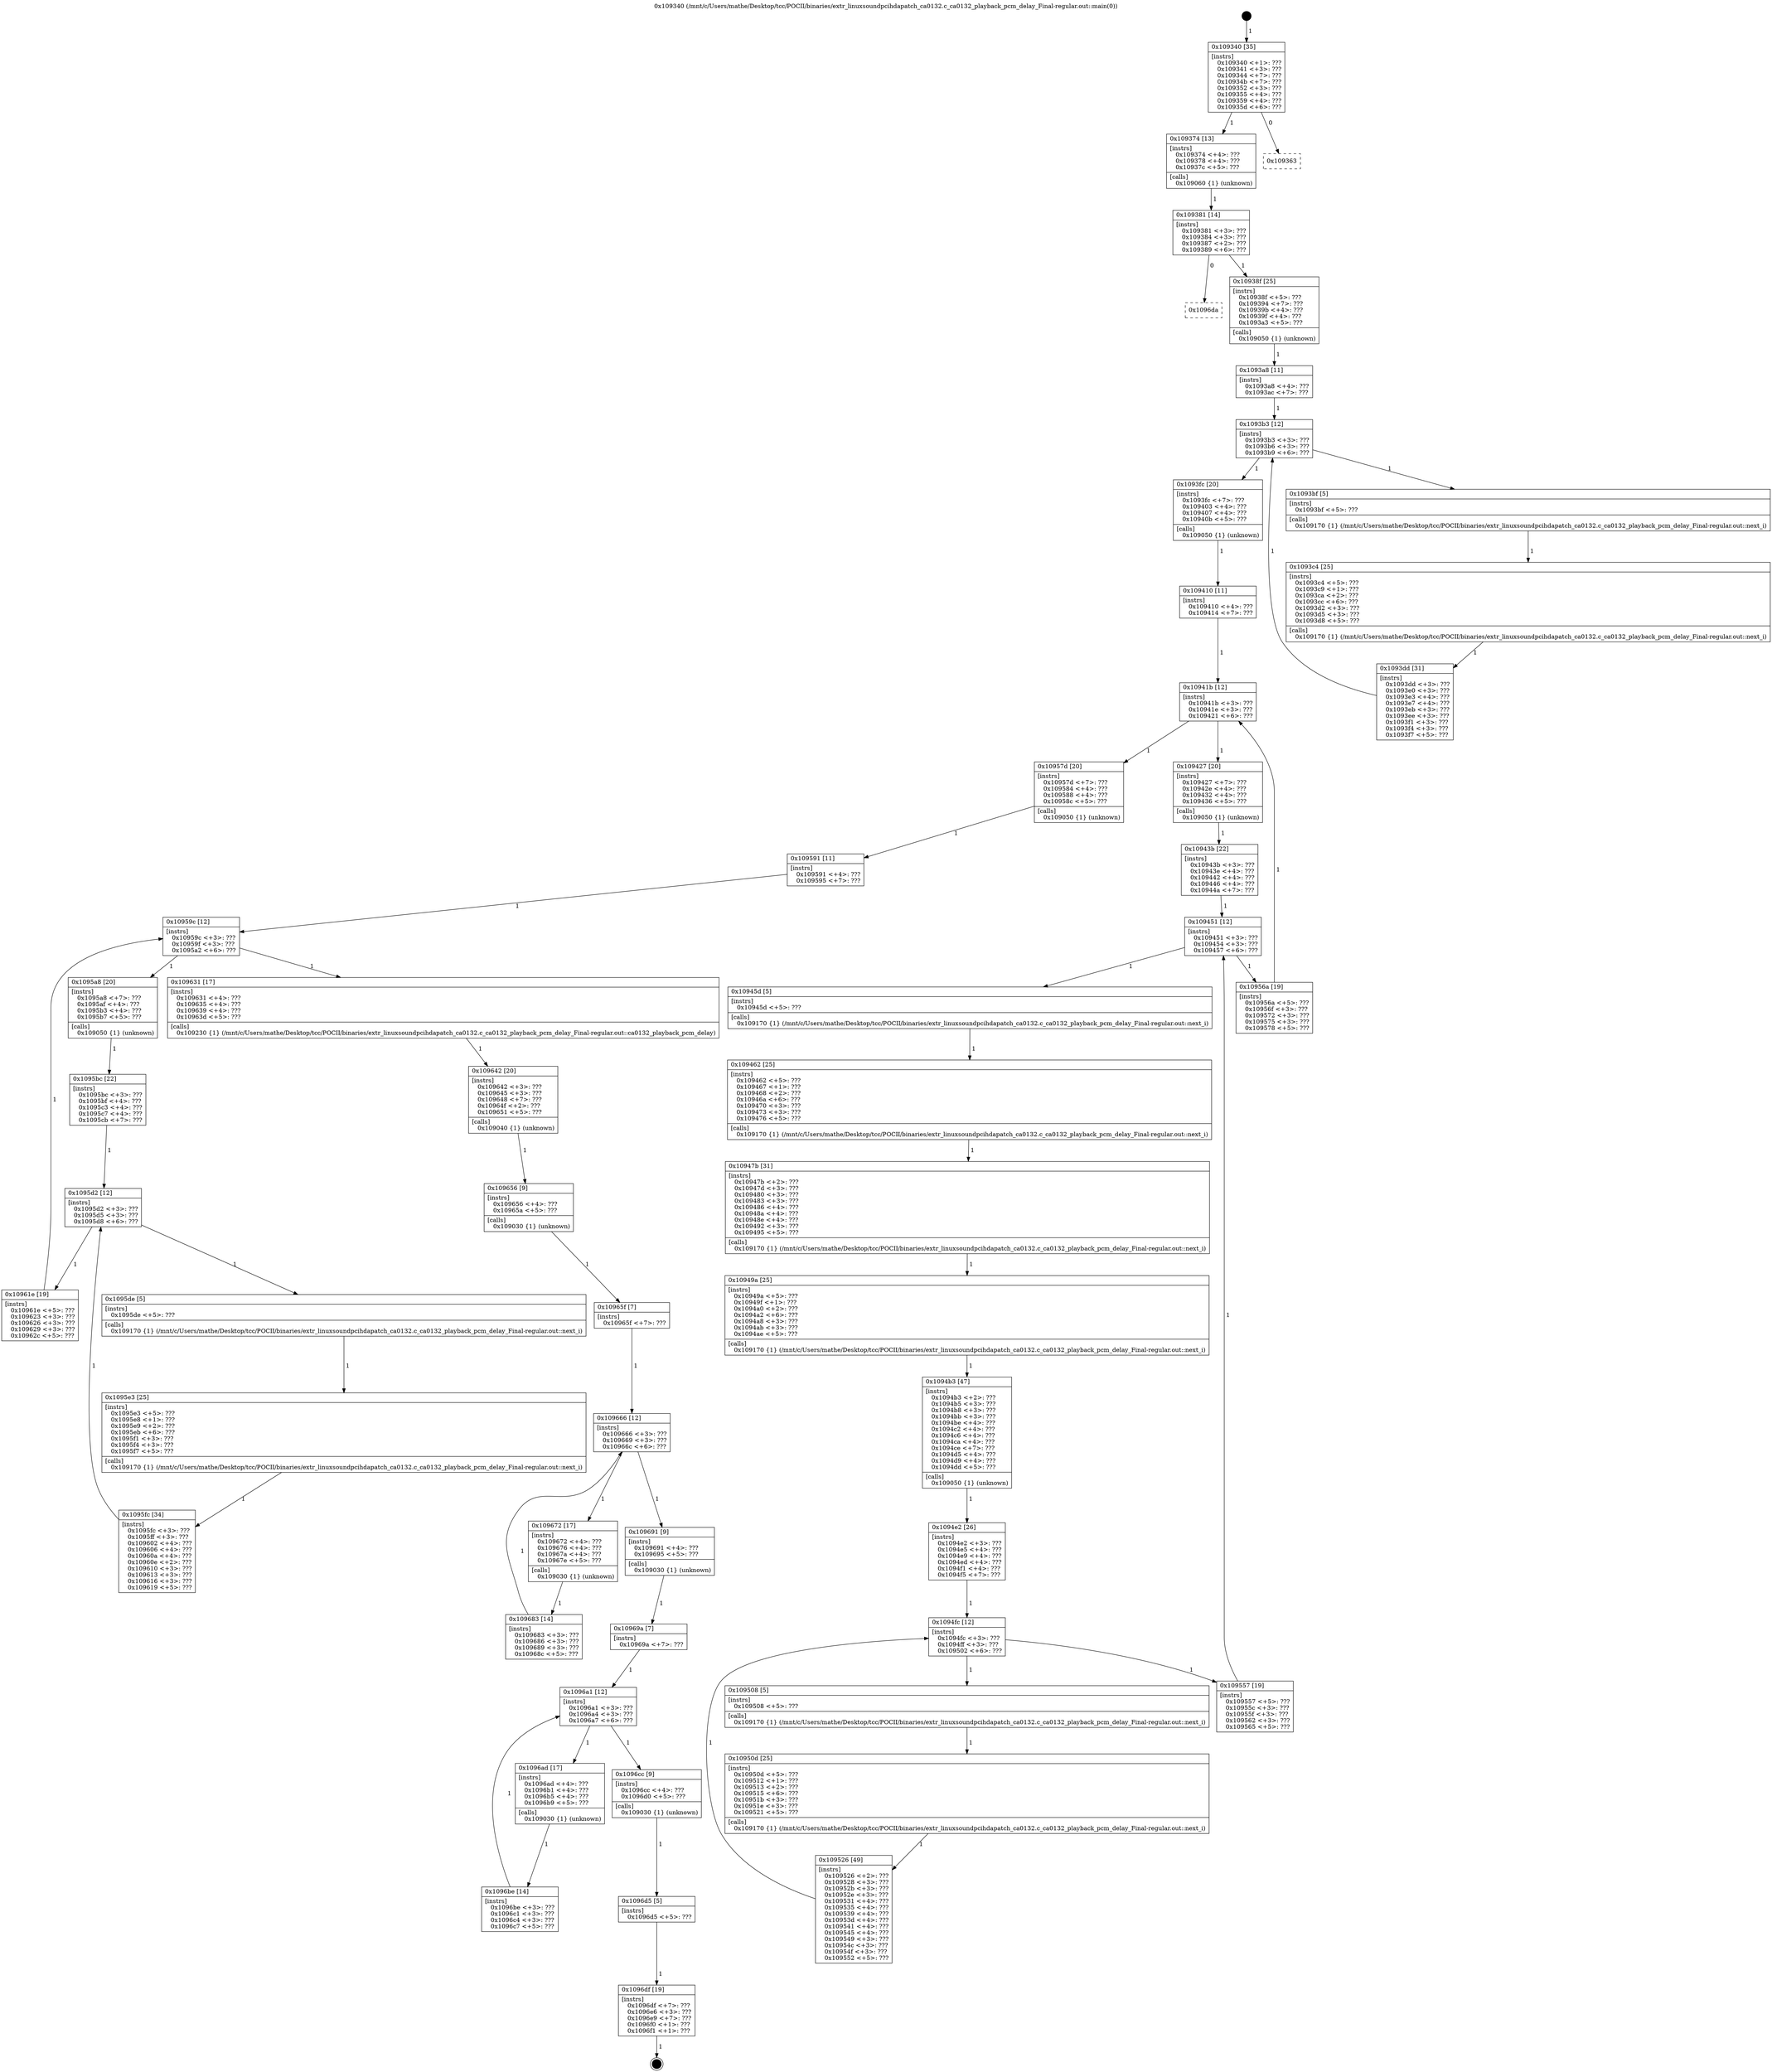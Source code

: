 digraph "0x109340" {
  label = "0x109340 (/mnt/c/Users/mathe/Desktop/tcc/POCII/binaries/extr_linuxsoundpcihdapatch_ca0132.c_ca0132_playback_pcm_delay_Final-regular.out::main(0))"
  labelloc = "t"
  node[shape=record]

  Entry [label="",width=0.3,height=0.3,shape=circle,fillcolor=black,style=filled]
  "0x109340" [label="{
     0x109340 [35]\l
     | [instrs]\l
     &nbsp;&nbsp;0x109340 \<+1\>: ???\l
     &nbsp;&nbsp;0x109341 \<+3\>: ???\l
     &nbsp;&nbsp;0x109344 \<+7\>: ???\l
     &nbsp;&nbsp;0x10934b \<+7\>: ???\l
     &nbsp;&nbsp;0x109352 \<+3\>: ???\l
     &nbsp;&nbsp;0x109355 \<+4\>: ???\l
     &nbsp;&nbsp;0x109359 \<+4\>: ???\l
     &nbsp;&nbsp;0x10935d \<+6\>: ???\l
  }"]
  "0x109374" [label="{
     0x109374 [13]\l
     | [instrs]\l
     &nbsp;&nbsp;0x109374 \<+4\>: ???\l
     &nbsp;&nbsp;0x109378 \<+4\>: ???\l
     &nbsp;&nbsp;0x10937c \<+5\>: ???\l
     | [calls]\l
     &nbsp;&nbsp;0x109060 \{1\} (unknown)\l
  }"]
  "0x109363" [label="{
     0x109363\l
  }", style=dashed]
  "0x109381" [label="{
     0x109381 [14]\l
     | [instrs]\l
     &nbsp;&nbsp;0x109381 \<+3\>: ???\l
     &nbsp;&nbsp;0x109384 \<+3\>: ???\l
     &nbsp;&nbsp;0x109387 \<+2\>: ???\l
     &nbsp;&nbsp;0x109389 \<+6\>: ???\l
  }"]
  "0x1096da" [label="{
     0x1096da\l
  }", style=dashed]
  "0x10938f" [label="{
     0x10938f [25]\l
     | [instrs]\l
     &nbsp;&nbsp;0x10938f \<+5\>: ???\l
     &nbsp;&nbsp;0x109394 \<+7\>: ???\l
     &nbsp;&nbsp;0x10939b \<+4\>: ???\l
     &nbsp;&nbsp;0x10939f \<+4\>: ???\l
     &nbsp;&nbsp;0x1093a3 \<+5\>: ???\l
     | [calls]\l
     &nbsp;&nbsp;0x109050 \{1\} (unknown)\l
  }"]
  Exit [label="",width=0.3,height=0.3,shape=circle,fillcolor=black,style=filled,peripheries=2]
  "0x1093b3" [label="{
     0x1093b3 [12]\l
     | [instrs]\l
     &nbsp;&nbsp;0x1093b3 \<+3\>: ???\l
     &nbsp;&nbsp;0x1093b6 \<+3\>: ???\l
     &nbsp;&nbsp;0x1093b9 \<+6\>: ???\l
  }"]
  "0x1093fc" [label="{
     0x1093fc [20]\l
     | [instrs]\l
     &nbsp;&nbsp;0x1093fc \<+7\>: ???\l
     &nbsp;&nbsp;0x109403 \<+4\>: ???\l
     &nbsp;&nbsp;0x109407 \<+4\>: ???\l
     &nbsp;&nbsp;0x10940b \<+5\>: ???\l
     | [calls]\l
     &nbsp;&nbsp;0x109050 \{1\} (unknown)\l
  }"]
  "0x1093bf" [label="{
     0x1093bf [5]\l
     | [instrs]\l
     &nbsp;&nbsp;0x1093bf \<+5\>: ???\l
     | [calls]\l
     &nbsp;&nbsp;0x109170 \{1\} (/mnt/c/Users/mathe/Desktop/tcc/POCII/binaries/extr_linuxsoundpcihdapatch_ca0132.c_ca0132_playback_pcm_delay_Final-regular.out::next_i)\l
  }"]
  "0x1093c4" [label="{
     0x1093c4 [25]\l
     | [instrs]\l
     &nbsp;&nbsp;0x1093c4 \<+5\>: ???\l
     &nbsp;&nbsp;0x1093c9 \<+1\>: ???\l
     &nbsp;&nbsp;0x1093ca \<+2\>: ???\l
     &nbsp;&nbsp;0x1093cc \<+6\>: ???\l
     &nbsp;&nbsp;0x1093d2 \<+3\>: ???\l
     &nbsp;&nbsp;0x1093d5 \<+3\>: ???\l
     &nbsp;&nbsp;0x1093d8 \<+5\>: ???\l
     | [calls]\l
     &nbsp;&nbsp;0x109170 \{1\} (/mnt/c/Users/mathe/Desktop/tcc/POCII/binaries/extr_linuxsoundpcihdapatch_ca0132.c_ca0132_playback_pcm_delay_Final-regular.out::next_i)\l
  }"]
  "0x1093dd" [label="{
     0x1093dd [31]\l
     | [instrs]\l
     &nbsp;&nbsp;0x1093dd \<+3\>: ???\l
     &nbsp;&nbsp;0x1093e0 \<+3\>: ???\l
     &nbsp;&nbsp;0x1093e3 \<+4\>: ???\l
     &nbsp;&nbsp;0x1093e7 \<+4\>: ???\l
     &nbsp;&nbsp;0x1093eb \<+3\>: ???\l
     &nbsp;&nbsp;0x1093ee \<+3\>: ???\l
     &nbsp;&nbsp;0x1093f1 \<+3\>: ???\l
     &nbsp;&nbsp;0x1093f4 \<+3\>: ???\l
     &nbsp;&nbsp;0x1093f7 \<+5\>: ???\l
  }"]
  "0x1093a8" [label="{
     0x1093a8 [11]\l
     | [instrs]\l
     &nbsp;&nbsp;0x1093a8 \<+4\>: ???\l
     &nbsp;&nbsp;0x1093ac \<+7\>: ???\l
  }"]
  "0x10941b" [label="{
     0x10941b [12]\l
     | [instrs]\l
     &nbsp;&nbsp;0x10941b \<+3\>: ???\l
     &nbsp;&nbsp;0x10941e \<+3\>: ???\l
     &nbsp;&nbsp;0x109421 \<+6\>: ???\l
  }"]
  "0x10957d" [label="{
     0x10957d [20]\l
     | [instrs]\l
     &nbsp;&nbsp;0x10957d \<+7\>: ???\l
     &nbsp;&nbsp;0x109584 \<+4\>: ???\l
     &nbsp;&nbsp;0x109588 \<+4\>: ???\l
     &nbsp;&nbsp;0x10958c \<+5\>: ???\l
     | [calls]\l
     &nbsp;&nbsp;0x109050 \{1\} (unknown)\l
  }"]
  "0x109427" [label="{
     0x109427 [20]\l
     | [instrs]\l
     &nbsp;&nbsp;0x109427 \<+7\>: ???\l
     &nbsp;&nbsp;0x10942e \<+4\>: ???\l
     &nbsp;&nbsp;0x109432 \<+4\>: ???\l
     &nbsp;&nbsp;0x109436 \<+5\>: ???\l
     | [calls]\l
     &nbsp;&nbsp;0x109050 \{1\} (unknown)\l
  }"]
  "0x109451" [label="{
     0x109451 [12]\l
     | [instrs]\l
     &nbsp;&nbsp;0x109451 \<+3\>: ???\l
     &nbsp;&nbsp;0x109454 \<+3\>: ???\l
     &nbsp;&nbsp;0x109457 \<+6\>: ???\l
  }"]
  "0x10956a" [label="{
     0x10956a [19]\l
     | [instrs]\l
     &nbsp;&nbsp;0x10956a \<+5\>: ???\l
     &nbsp;&nbsp;0x10956f \<+3\>: ???\l
     &nbsp;&nbsp;0x109572 \<+3\>: ???\l
     &nbsp;&nbsp;0x109575 \<+3\>: ???\l
     &nbsp;&nbsp;0x109578 \<+5\>: ???\l
  }"]
  "0x10945d" [label="{
     0x10945d [5]\l
     | [instrs]\l
     &nbsp;&nbsp;0x10945d \<+5\>: ???\l
     | [calls]\l
     &nbsp;&nbsp;0x109170 \{1\} (/mnt/c/Users/mathe/Desktop/tcc/POCII/binaries/extr_linuxsoundpcihdapatch_ca0132.c_ca0132_playback_pcm_delay_Final-regular.out::next_i)\l
  }"]
  "0x109462" [label="{
     0x109462 [25]\l
     | [instrs]\l
     &nbsp;&nbsp;0x109462 \<+5\>: ???\l
     &nbsp;&nbsp;0x109467 \<+1\>: ???\l
     &nbsp;&nbsp;0x109468 \<+2\>: ???\l
     &nbsp;&nbsp;0x10946a \<+6\>: ???\l
     &nbsp;&nbsp;0x109470 \<+3\>: ???\l
     &nbsp;&nbsp;0x109473 \<+3\>: ???\l
     &nbsp;&nbsp;0x109476 \<+5\>: ???\l
     | [calls]\l
     &nbsp;&nbsp;0x109170 \{1\} (/mnt/c/Users/mathe/Desktop/tcc/POCII/binaries/extr_linuxsoundpcihdapatch_ca0132.c_ca0132_playback_pcm_delay_Final-regular.out::next_i)\l
  }"]
  "0x10947b" [label="{
     0x10947b [31]\l
     | [instrs]\l
     &nbsp;&nbsp;0x10947b \<+2\>: ???\l
     &nbsp;&nbsp;0x10947d \<+3\>: ???\l
     &nbsp;&nbsp;0x109480 \<+3\>: ???\l
     &nbsp;&nbsp;0x109483 \<+3\>: ???\l
     &nbsp;&nbsp;0x109486 \<+4\>: ???\l
     &nbsp;&nbsp;0x10948a \<+4\>: ???\l
     &nbsp;&nbsp;0x10948e \<+4\>: ???\l
     &nbsp;&nbsp;0x109492 \<+3\>: ???\l
     &nbsp;&nbsp;0x109495 \<+5\>: ???\l
     | [calls]\l
     &nbsp;&nbsp;0x109170 \{1\} (/mnt/c/Users/mathe/Desktop/tcc/POCII/binaries/extr_linuxsoundpcihdapatch_ca0132.c_ca0132_playback_pcm_delay_Final-regular.out::next_i)\l
  }"]
  "0x10949a" [label="{
     0x10949a [25]\l
     | [instrs]\l
     &nbsp;&nbsp;0x10949a \<+5\>: ???\l
     &nbsp;&nbsp;0x10949f \<+1\>: ???\l
     &nbsp;&nbsp;0x1094a0 \<+2\>: ???\l
     &nbsp;&nbsp;0x1094a2 \<+6\>: ???\l
     &nbsp;&nbsp;0x1094a8 \<+3\>: ???\l
     &nbsp;&nbsp;0x1094ab \<+3\>: ???\l
     &nbsp;&nbsp;0x1094ae \<+5\>: ???\l
     | [calls]\l
     &nbsp;&nbsp;0x109170 \{1\} (/mnt/c/Users/mathe/Desktop/tcc/POCII/binaries/extr_linuxsoundpcihdapatch_ca0132.c_ca0132_playback_pcm_delay_Final-regular.out::next_i)\l
  }"]
  "0x1094b3" [label="{
     0x1094b3 [47]\l
     | [instrs]\l
     &nbsp;&nbsp;0x1094b3 \<+2\>: ???\l
     &nbsp;&nbsp;0x1094b5 \<+3\>: ???\l
     &nbsp;&nbsp;0x1094b8 \<+3\>: ???\l
     &nbsp;&nbsp;0x1094bb \<+3\>: ???\l
     &nbsp;&nbsp;0x1094be \<+4\>: ???\l
     &nbsp;&nbsp;0x1094c2 \<+4\>: ???\l
     &nbsp;&nbsp;0x1094c6 \<+4\>: ???\l
     &nbsp;&nbsp;0x1094ca \<+4\>: ???\l
     &nbsp;&nbsp;0x1094ce \<+7\>: ???\l
     &nbsp;&nbsp;0x1094d5 \<+4\>: ???\l
     &nbsp;&nbsp;0x1094d9 \<+4\>: ???\l
     &nbsp;&nbsp;0x1094dd \<+5\>: ???\l
     | [calls]\l
     &nbsp;&nbsp;0x109050 \{1\} (unknown)\l
  }"]
  "0x1094fc" [label="{
     0x1094fc [12]\l
     | [instrs]\l
     &nbsp;&nbsp;0x1094fc \<+3\>: ???\l
     &nbsp;&nbsp;0x1094ff \<+3\>: ???\l
     &nbsp;&nbsp;0x109502 \<+6\>: ???\l
  }"]
  "0x109557" [label="{
     0x109557 [19]\l
     | [instrs]\l
     &nbsp;&nbsp;0x109557 \<+5\>: ???\l
     &nbsp;&nbsp;0x10955c \<+3\>: ???\l
     &nbsp;&nbsp;0x10955f \<+3\>: ???\l
     &nbsp;&nbsp;0x109562 \<+3\>: ???\l
     &nbsp;&nbsp;0x109565 \<+5\>: ???\l
  }"]
  "0x109508" [label="{
     0x109508 [5]\l
     | [instrs]\l
     &nbsp;&nbsp;0x109508 \<+5\>: ???\l
     | [calls]\l
     &nbsp;&nbsp;0x109170 \{1\} (/mnt/c/Users/mathe/Desktop/tcc/POCII/binaries/extr_linuxsoundpcihdapatch_ca0132.c_ca0132_playback_pcm_delay_Final-regular.out::next_i)\l
  }"]
  "0x10950d" [label="{
     0x10950d [25]\l
     | [instrs]\l
     &nbsp;&nbsp;0x10950d \<+5\>: ???\l
     &nbsp;&nbsp;0x109512 \<+1\>: ???\l
     &nbsp;&nbsp;0x109513 \<+2\>: ???\l
     &nbsp;&nbsp;0x109515 \<+6\>: ???\l
     &nbsp;&nbsp;0x10951b \<+3\>: ???\l
     &nbsp;&nbsp;0x10951e \<+3\>: ???\l
     &nbsp;&nbsp;0x109521 \<+5\>: ???\l
     | [calls]\l
     &nbsp;&nbsp;0x109170 \{1\} (/mnt/c/Users/mathe/Desktop/tcc/POCII/binaries/extr_linuxsoundpcihdapatch_ca0132.c_ca0132_playback_pcm_delay_Final-regular.out::next_i)\l
  }"]
  "0x109526" [label="{
     0x109526 [49]\l
     | [instrs]\l
     &nbsp;&nbsp;0x109526 \<+2\>: ???\l
     &nbsp;&nbsp;0x109528 \<+3\>: ???\l
     &nbsp;&nbsp;0x10952b \<+3\>: ???\l
     &nbsp;&nbsp;0x10952e \<+3\>: ???\l
     &nbsp;&nbsp;0x109531 \<+4\>: ???\l
     &nbsp;&nbsp;0x109535 \<+4\>: ???\l
     &nbsp;&nbsp;0x109539 \<+4\>: ???\l
     &nbsp;&nbsp;0x10953d \<+4\>: ???\l
     &nbsp;&nbsp;0x109541 \<+4\>: ???\l
     &nbsp;&nbsp;0x109545 \<+4\>: ???\l
     &nbsp;&nbsp;0x109549 \<+3\>: ???\l
     &nbsp;&nbsp;0x10954c \<+3\>: ???\l
     &nbsp;&nbsp;0x10954f \<+3\>: ???\l
     &nbsp;&nbsp;0x109552 \<+5\>: ???\l
  }"]
  "0x1094e2" [label="{
     0x1094e2 [26]\l
     | [instrs]\l
     &nbsp;&nbsp;0x1094e2 \<+3\>: ???\l
     &nbsp;&nbsp;0x1094e5 \<+4\>: ???\l
     &nbsp;&nbsp;0x1094e9 \<+4\>: ???\l
     &nbsp;&nbsp;0x1094ed \<+4\>: ???\l
     &nbsp;&nbsp;0x1094f1 \<+4\>: ???\l
     &nbsp;&nbsp;0x1094f5 \<+7\>: ???\l
  }"]
  "0x1096df" [label="{
     0x1096df [19]\l
     | [instrs]\l
     &nbsp;&nbsp;0x1096df \<+7\>: ???\l
     &nbsp;&nbsp;0x1096e6 \<+3\>: ???\l
     &nbsp;&nbsp;0x1096e9 \<+7\>: ???\l
     &nbsp;&nbsp;0x1096f0 \<+1\>: ???\l
     &nbsp;&nbsp;0x1096f1 \<+1\>: ???\l
  }"]
  "0x10943b" [label="{
     0x10943b [22]\l
     | [instrs]\l
     &nbsp;&nbsp;0x10943b \<+3\>: ???\l
     &nbsp;&nbsp;0x10943e \<+4\>: ???\l
     &nbsp;&nbsp;0x109442 \<+4\>: ???\l
     &nbsp;&nbsp;0x109446 \<+4\>: ???\l
     &nbsp;&nbsp;0x10944a \<+7\>: ???\l
  }"]
  "0x1096d5" [label="{
     0x1096d5 [5]\l
     | [instrs]\l
     &nbsp;&nbsp;0x1096d5 \<+5\>: ???\l
  }"]
  "0x109410" [label="{
     0x109410 [11]\l
     | [instrs]\l
     &nbsp;&nbsp;0x109410 \<+4\>: ???\l
     &nbsp;&nbsp;0x109414 \<+7\>: ???\l
  }"]
  "0x10959c" [label="{
     0x10959c [12]\l
     | [instrs]\l
     &nbsp;&nbsp;0x10959c \<+3\>: ???\l
     &nbsp;&nbsp;0x10959f \<+3\>: ???\l
     &nbsp;&nbsp;0x1095a2 \<+6\>: ???\l
  }"]
  "0x109631" [label="{
     0x109631 [17]\l
     | [instrs]\l
     &nbsp;&nbsp;0x109631 \<+4\>: ???\l
     &nbsp;&nbsp;0x109635 \<+4\>: ???\l
     &nbsp;&nbsp;0x109639 \<+4\>: ???\l
     &nbsp;&nbsp;0x10963d \<+5\>: ???\l
     | [calls]\l
     &nbsp;&nbsp;0x109230 \{1\} (/mnt/c/Users/mathe/Desktop/tcc/POCII/binaries/extr_linuxsoundpcihdapatch_ca0132.c_ca0132_playback_pcm_delay_Final-regular.out::ca0132_playback_pcm_delay)\l
  }"]
  "0x1095a8" [label="{
     0x1095a8 [20]\l
     | [instrs]\l
     &nbsp;&nbsp;0x1095a8 \<+7\>: ???\l
     &nbsp;&nbsp;0x1095af \<+4\>: ???\l
     &nbsp;&nbsp;0x1095b3 \<+4\>: ???\l
     &nbsp;&nbsp;0x1095b7 \<+5\>: ???\l
     | [calls]\l
     &nbsp;&nbsp;0x109050 \{1\} (unknown)\l
  }"]
  "0x1095d2" [label="{
     0x1095d2 [12]\l
     | [instrs]\l
     &nbsp;&nbsp;0x1095d2 \<+3\>: ???\l
     &nbsp;&nbsp;0x1095d5 \<+3\>: ???\l
     &nbsp;&nbsp;0x1095d8 \<+6\>: ???\l
  }"]
  "0x10961e" [label="{
     0x10961e [19]\l
     | [instrs]\l
     &nbsp;&nbsp;0x10961e \<+5\>: ???\l
     &nbsp;&nbsp;0x109623 \<+3\>: ???\l
     &nbsp;&nbsp;0x109626 \<+3\>: ???\l
     &nbsp;&nbsp;0x109629 \<+3\>: ???\l
     &nbsp;&nbsp;0x10962c \<+5\>: ???\l
  }"]
  "0x1095de" [label="{
     0x1095de [5]\l
     | [instrs]\l
     &nbsp;&nbsp;0x1095de \<+5\>: ???\l
     | [calls]\l
     &nbsp;&nbsp;0x109170 \{1\} (/mnt/c/Users/mathe/Desktop/tcc/POCII/binaries/extr_linuxsoundpcihdapatch_ca0132.c_ca0132_playback_pcm_delay_Final-regular.out::next_i)\l
  }"]
  "0x1095e3" [label="{
     0x1095e3 [25]\l
     | [instrs]\l
     &nbsp;&nbsp;0x1095e3 \<+5\>: ???\l
     &nbsp;&nbsp;0x1095e8 \<+1\>: ???\l
     &nbsp;&nbsp;0x1095e9 \<+2\>: ???\l
     &nbsp;&nbsp;0x1095eb \<+6\>: ???\l
     &nbsp;&nbsp;0x1095f1 \<+3\>: ???\l
     &nbsp;&nbsp;0x1095f4 \<+3\>: ???\l
     &nbsp;&nbsp;0x1095f7 \<+5\>: ???\l
     | [calls]\l
     &nbsp;&nbsp;0x109170 \{1\} (/mnt/c/Users/mathe/Desktop/tcc/POCII/binaries/extr_linuxsoundpcihdapatch_ca0132.c_ca0132_playback_pcm_delay_Final-regular.out::next_i)\l
  }"]
  "0x1095fc" [label="{
     0x1095fc [34]\l
     | [instrs]\l
     &nbsp;&nbsp;0x1095fc \<+3\>: ???\l
     &nbsp;&nbsp;0x1095ff \<+3\>: ???\l
     &nbsp;&nbsp;0x109602 \<+4\>: ???\l
     &nbsp;&nbsp;0x109606 \<+4\>: ???\l
     &nbsp;&nbsp;0x10960a \<+4\>: ???\l
     &nbsp;&nbsp;0x10960e \<+2\>: ???\l
     &nbsp;&nbsp;0x109610 \<+3\>: ???\l
     &nbsp;&nbsp;0x109613 \<+3\>: ???\l
     &nbsp;&nbsp;0x109616 \<+3\>: ???\l
     &nbsp;&nbsp;0x109619 \<+5\>: ???\l
  }"]
  "0x1095bc" [label="{
     0x1095bc [22]\l
     | [instrs]\l
     &nbsp;&nbsp;0x1095bc \<+3\>: ???\l
     &nbsp;&nbsp;0x1095bf \<+4\>: ???\l
     &nbsp;&nbsp;0x1095c3 \<+4\>: ???\l
     &nbsp;&nbsp;0x1095c7 \<+4\>: ???\l
     &nbsp;&nbsp;0x1095cb \<+7\>: ???\l
  }"]
  "0x10969a" [label="{
     0x10969a [7]\l
     | [instrs]\l
     &nbsp;&nbsp;0x10969a \<+7\>: ???\l
  }"]
  "0x109591" [label="{
     0x109591 [11]\l
     | [instrs]\l
     &nbsp;&nbsp;0x109591 \<+4\>: ???\l
     &nbsp;&nbsp;0x109595 \<+7\>: ???\l
  }"]
  "0x109642" [label="{
     0x109642 [20]\l
     | [instrs]\l
     &nbsp;&nbsp;0x109642 \<+3\>: ???\l
     &nbsp;&nbsp;0x109645 \<+3\>: ???\l
     &nbsp;&nbsp;0x109648 \<+7\>: ???\l
     &nbsp;&nbsp;0x10964f \<+2\>: ???\l
     &nbsp;&nbsp;0x109651 \<+5\>: ???\l
     | [calls]\l
     &nbsp;&nbsp;0x109040 \{1\} (unknown)\l
  }"]
  "0x109656" [label="{
     0x109656 [9]\l
     | [instrs]\l
     &nbsp;&nbsp;0x109656 \<+4\>: ???\l
     &nbsp;&nbsp;0x10965a \<+5\>: ???\l
     | [calls]\l
     &nbsp;&nbsp;0x109030 \{1\} (unknown)\l
  }"]
  "0x109666" [label="{
     0x109666 [12]\l
     | [instrs]\l
     &nbsp;&nbsp;0x109666 \<+3\>: ???\l
     &nbsp;&nbsp;0x109669 \<+3\>: ???\l
     &nbsp;&nbsp;0x10966c \<+6\>: ???\l
  }"]
  "0x109691" [label="{
     0x109691 [9]\l
     | [instrs]\l
     &nbsp;&nbsp;0x109691 \<+4\>: ???\l
     &nbsp;&nbsp;0x109695 \<+5\>: ???\l
     | [calls]\l
     &nbsp;&nbsp;0x109030 \{1\} (unknown)\l
  }"]
  "0x109672" [label="{
     0x109672 [17]\l
     | [instrs]\l
     &nbsp;&nbsp;0x109672 \<+4\>: ???\l
     &nbsp;&nbsp;0x109676 \<+4\>: ???\l
     &nbsp;&nbsp;0x10967a \<+4\>: ???\l
     &nbsp;&nbsp;0x10967e \<+5\>: ???\l
     | [calls]\l
     &nbsp;&nbsp;0x109030 \{1\} (unknown)\l
  }"]
  "0x109683" [label="{
     0x109683 [14]\l
     | [instrs]\l
     &nbsp;&nbsp;0x109683 \<+3\>: ???\l
     &nbsp;&nbsp;0x109686 \<+3\>: ???\l
     &nbsp;&nbsp;0x109689 \<+3\>: ???\l
     &nbsp;&nbsp;0x10968c \<+5\>: ???\l
  }"]
  "0x10965f" [label="{
     0x10965f [7]\l
     | [instrs]\l
     &nbsp;&nbsp;0x10965f \<+7\>: ???\l
  }"]
  "0x1096a1" [label="{
     0x1096a1 [12]\l
     | [instrs]\l
     &nbsp;&nbsp;0x1096a1 \<+3\>: ???\l
     &nbsp;&nbsp;0x1096a4 \<+3\>: ???\l
     &nbsp;&nbsp;0x1096a7 \<+6\>: ???\l
  }"]
  "0x1096cc" [label="{
     0x1096cc [9]\l
     | [instrs]\l
     &nbsp;&nbsp;0x1096cc \<+4\>: ???\l
     &nbsp;&nbsp;0x1096d0 \<+5\>: ???\l
     | [calls]\l
     &nbsp;&nbsp;0x109030 \{1\} (unknown)\l
  }"]
  "0x1096ad" [label="{
     0x1096ad [17]\l
     | [instrs]\l
     &nbsp;&nbsp;0x1096ad \<+4\>: ???\l
     &nbsp;&nbsp;0x1096b1 \<+4\>: ???\l
     &nbsp;&nbsp;0x1096b5 \<+4\>: ???\l
     &nbsp;&nbsp;0x1096b9 \<+5\>: ???\l
     | [calls]\l
     &nbsp;&nbsp;0x109030 \{1\} (unknown)\l
  }"]
  "0x1096be" [label="{
     0x1096be [14]\l
     | [instrs]\l
     &nbsp;&nbsp;0x1096be \<+3\>: ???\l
     &nbsp;&nbsp;0x1096c1 \<+3\>: ???\l
     &nbsp;&nbsp;0x1096c4 \<+3\>: ???\l
     &nbsp;&nbsp;0x1096c7 \<+5\>: ???\l
  }"]
  Entry -> "0x109340" [label=" 1"]
  "0x109340" -> "0x109374" [label=" 1"]
  "0x109340" -> "0x109363" [label=" 0"]
  "0x109374" -> "0x109381" [label=" 1"]
  "0x109381" -> "0x1096da" [label=" 0"]
  "0x109381" -> "0x10938f" [label=" 1"]
  "0x1096df" -> Exit [label=" 1"]
  "0x10938f" -> "0x1093a8" [label=" 1"]
  "0x1093b3" -> "0x1093fc" [label=" 1"]
  "0x1093b3" -> "0x1093bf" [label=" 1"]
  "0x1093bf" -> "0x1093c4" [label=" 1"]
  "0x1093c4" -> "0x1093dd" [label=" 1"]
  "0x1093a8" -> "0x1093b3" [label=" 1"]
  "0x1093dd" -> "0x1093b3" [label=" 1"]
  "0x1093fc" -> "0x109410" [label=" 1"]
  "0x10941b" -> "0x10957d" [label=" 1"]
  "0x10941b" -> "0x109427" [label=" 1"]
  "0x109427" -> "0x10943b" [label=" 1"]
  "0x109451" -> "0x10956a" [label=" 1"]
  "0x109451" -> "0x10945d" [label=" 1"]
  "0x10945d" -> "0x109462" [label=" 1"]
  "0x109462" -> "0x10947b" [label=" 1"]
  "0x10947b" -> "0x10949a" [label=" 1"]
  "0x10949a" -> "0x1094b3" [label=" 1"]
  "0x1094b3" -> "0x1094e2" [label=" 1"]
  "0x1094fc" -> "0x109557" [label=" 1"]
  "0x1094fc" -> "0x109508" [label=" 1"]
  "0x109508" -> "0x10950d" [label=" 1"]
  "0x10950d" -> "0x109526" [label=" 1"]
  "0x1094e2" -> "0x1094fc" [label=" 1"]
  "0x109526" -> "0x1094fc" [label=" 1"]
  "0x1096d5" -> "0x1096df" [label=" 1"]
  "0x10943b" -> "0x109451" [label=" 1"]
  "0x109557" -> "0x109451" [label=" 1"]
  "0x1096cc" -> "0x1096d5" [label=" 1"]
  "0x109410" -> "0x10941b" [label=" 1"]
  "0x10956a" -> "0x10941b" [label=" 1"]
  "0x10957d" -> "0x109591" [label=" 1"]
  "0x10959c" -> "0x109631" [label=" 1"]
  "0x10959c" -> "0x1095a8" [label=" 1"]
  "0x1095a8" -> "0x1095bc" [label=" 1"]
  "0x1095d2" -> "0x10961e" [label=" 1"]
  "0x1095d2" -> "0x1095de" [label=" 1"]
  "0x1095de" -> "0x1095e3" [label=" 1"]
  "0x1095e3" -> "0x1095fc" [label=" 1"]
  "0x1095bc" -> "0x1095d2" [label=" 1"]
  "0x1095fc" -> "0x1095d2" [label=" 1"]
  "0x1096be" -> "0x1096a1" [label=" 1"]
  "0x109591" -> "0x10959c" [label=" 1"]
  "0x10961e" -> "0x10959c" [label=" 1"]
  "0x109631" -> "0x109642" [label=" 1"]
  "0x109642" -> "0x109656" [label=" 1"]
  "0x109656" -> "0x10965f" [label=" 1"]
  "0x109666" -> "0x109691" [label=" 1"]
  "0x109666" -> "0x109672" [label=" 1"]
  "0x109672" -> "0x109683" [label=" 1"]
  "0x10965f" -> "0x109666" [label=" 1"]
  "0x109683" -> "0x109666" [label=" 1"]
  "0x109691" -> "0x10969a" [label=" 1"]
  "0x1096a1" -> "0x1096cc" [label=" 1"]
  "0x1096a1" -> "0x1096ad" [label=" 1"]
  "0x1096ad" -> "0x1096be" [label=" 1"]
  "0x10969a" -> "0x1096a1" [label=" 1"]
}
